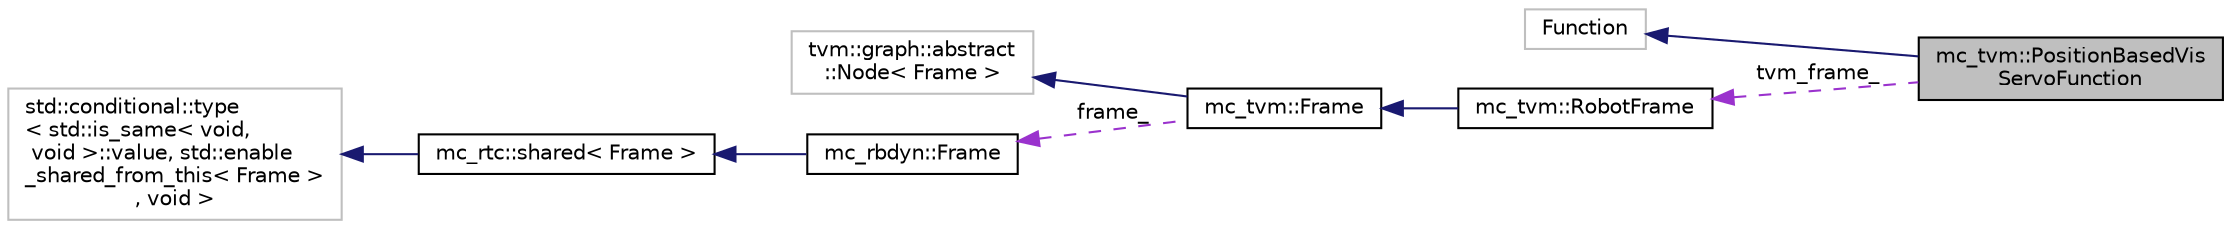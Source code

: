 digraph "mc_tvm::PositionBasedVisServoFunction"
{
 // INTERACTIVE_SVG=YES
 // LATEX_PDF_SIZE
  edge [fontname="Helvetica",fontsize="10",labelfontname="Helvetica",labelfontsize="10"];
  node [fontname="Helvetica",fontsize="10",shape=record];
  rankdir="LR";
  Node1 [label="mc_tvm::PositionBasedVis\lServoFunction",height=0.2,width=0.4,color="black", fillcolor="grey75", style="filled", fontcolor="black",tooltip=" "];
  Node2 -> Node1 [dir="back",color="midnightblue",fontsize="10",style="solid",fontname="Helvetica"];
  Node2 [label="Function",height=0.2,width=0.4,color="grey75", fillcolor="white", style="filled",tooltip=" "];
  Node3 -> Node1 [dir="back",color="darkorchid3",fontsize="10",style="dashed",label=" tvm_frame_" ,fontname="Helvetica"];
  Node3 [label="mc_tvm::RobotFrame",height=0.2,width=0.4,color="black", fillcolor="white", style="filled",URL="$structmc__tvm_1_1RobotFrame.html",tooltip=" "];
  Node4 -> Node3 [dir="back",color="midnightblue",fontsize="10",style="solid",fontname="Helvetica"];
  Node4 [label="mc_tvm::Frame",height=0.2,width=0.4,color="black", fillcolor="white", style="filled",URL="$structmc__tvm_1_1Frame.html",tooltip=" "];
  Node5 -> Node4 [dir="back",color="midnightblue",fontsize="10",style="solid",fontname="Helvetica"];
  Node5 [label="tvm::graph::abstract\l::Node\< Frame \>",height=0.2,width=0.4,color="grey75", fillcolor="white", style="filled",tooltip=" "];
  Node6 -> Node4 [dir="back",color="darkorchid3",fontsize="10",style="dashed",label=" frame_" ,fontname="Helvetica"];
  Node6 [label="mc_rbdyn::Frame",height=0.2,width=0.4,color="black", fillcolor="white", style="filled",URL="$structmc__rbdyn_1_1Frame.html",tooltip=" "];
  Node7 -> Node6 [dir="back",color="midnightblue",fontsize="10",style="solid",fontname="Helvetica"];
  Node7 [label="mc_rtc::shared\< Frame \>",height=0.2,width=0.4,color="black", fillcolor="white", style="filled",URL="$structmc__rtc_1_1shared.html",tooltip=" "];
  Node8 -> Node7 [dir="back",color="midnightblue",fontsize="10",style="solid",fontname="Helvetica"];
  Node8 [label="std::conditional::type\l\< std::is_same\< void,\l void \>::value, std::enable\l_shared_from_this\< Frame \>\l, void \>",height=0.2,width=0.4,color="grey75", fillcolor="white", style="filled",tooltip=" "];
}
